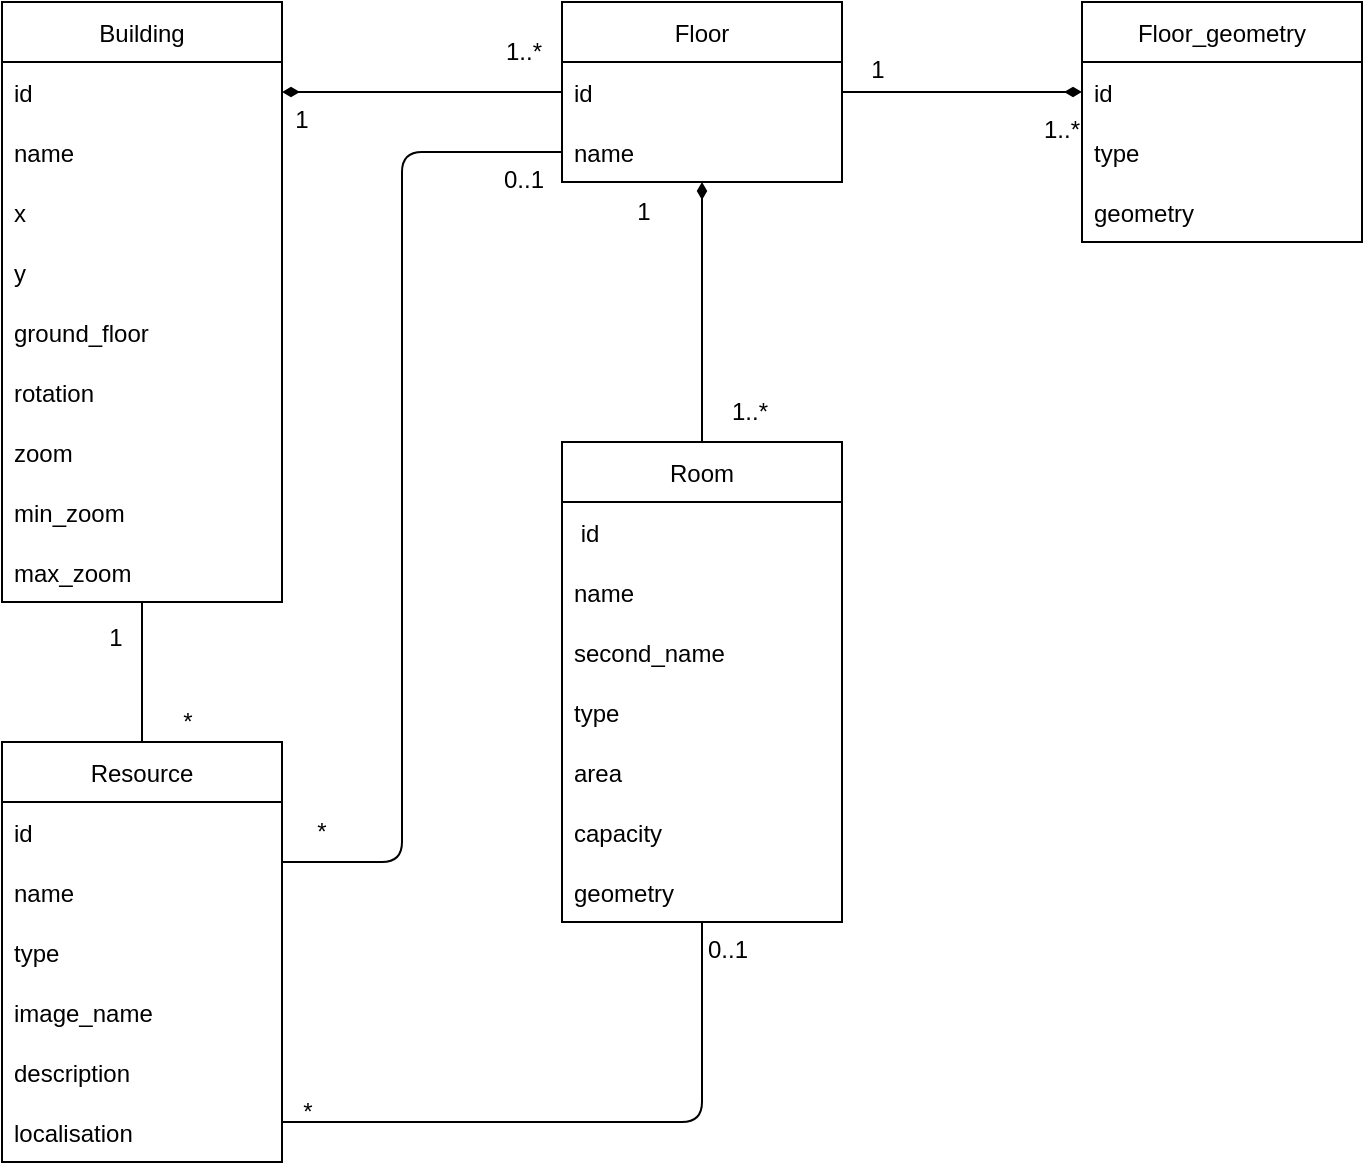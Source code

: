 <mxfile>
    <diagram id="mLManC3IDiFZeJC-ot-j" name="Page-1">
        <mxGraphModel dx="742" dy="579" grid="1" gridSize="10" guides="1" tooltips="1" connect="1" arrows="1" fold="1" page="1" pageScale="1" pageWidth="827" pageHeight="1169" math="0" shadow="0">
            <root>
                <mxCell id="0"/>
                <mxCell id="1" parent="0"/>
                <mxCell id="w0JVK2mcP7X-bMn6_d6o-4" value="Building" style="swimlane;fontStyle=0;childLayout=stackLayout;horizontal=1;startSize=30;horizontalStack=0;resizeParent=1;resizeParentMax=0;resizeLast=0;collapsible=1;marginBottom=0;" parent="1" vertex="1">
                    <mxGeometry x="40" y="40" width="140" height="300" as="geometry"/>
                </mxCell>
                <mxCell id="w0JVK2mcP7X-bMn6_d6o-5" value="id" style="text;strokeColor=none;fillColor=none;align=left;verticalAlign=middle;spacingLeft=4;spacingRight=4;overflow=hidden;points=[[0,0.5],[1,0.5]];portConstraint=eastwest;rotatable=0;" parent="w0JVK2mcP7X-bMn6_d6o-4" vertex="1">
                    <mxGeometry y="30" width="140" height="30" as="geometry"/>
                </mxCell>
                <mxCell id="w0JVK2mcP7X-bMn6_d6o-6" value="name" style="text;strokeColor=none;fillColor=none;align=left;verticalAlign=middle;spacingLeft=4;spacingRight=4;overflow=hidden;points=[[0,0.5],[1,0.5]];portConstraint=eastwest;rotatable=0;" parent="w0JVK2mcP7X-bMn6_d6o-4" vertex="1">
                    <mxGeometry y="60" width="140" height="30" as="geometry"/>
                </mxCell>
                <mxCell id="0_4n8fUpOqAt_K9Vxpt7-4" value="x" style="text;strokeColor=none;fillColor=none;align=left;verticalAlign=middle;spacingLeft=4;spacingRight=4;overflow=hidden;points=[[0,0.5],[1,0.5]];portConstraint=eastwest;rotatable=0;" parent="w0JVK2mcP7X-bMn6_d6o-4" vertex="1">
                    <mxGeometry y="90" width="140" height="30" as="geometry"/>
                </mxCell>
                <mxCell id="ErB69mo7xO42esAof8Vv-1" value="y" style="text;strokeColor=none;fillColor=none;align=left;verticalAlign=middle;spacingLeft=4;spacingRight=4;overflow=hidden;points=[[0,0.5],[1,0.5]];portConstraint=eastwest;rotatable=0;" parent="w0JVK2mcP7X-bMn6_d6o-4" vertex="1">
                    <mxGeometry y="120" width="140" height="30" as="geometry"/>
                </mxCell>
                <mxCell id="ErB69mo7xO42esAof8Vv-2" value="ground_floor" style="text;strokeColor=none;fillColor=none;align=left;verticalAlign=middle;spacingLeft=4;spacingRight=4;overflow=hidden;points=[[0,0.5],[1,0.5]];portConstraint=eastwest;rotatable=0;" parent="w0JVK2mcP7X-bMn6_d6o-4" vertex="1">
                    <mxGeometry y="150" width="140" height="30" as="geometry"/>
                </mxCell>
                <mxCell id="ErB69mo7xO42esAof8Vv-3" value="rotation" style="text;strokeColor=none;fillColor=none;align=left;verticalAlign=middle;spacingLeft=4;spacingRight=4;overflow=hidden;points=[[0,0.5],[1,0.5]];portConstraint=eastwest;rotatable=0;" parent="w0JVK2mcP7X-bMn6_d6o-4" vertex="1">
                    <mxGeometry y="180" width="140" height="30" as="geometry"/>
                </mxCell>
                <mxCell id="ErB69mo7xO42esAof8Vv-4" value="zoom" style="text;strokeColor=none;fillColor=none;align=left;verticalAlign=middle;spacingLeft=4;spacingRight=4;overflow=hidden;points=[[0,0.5],[1,0.5]];portConstraint=eastwest;rotatable=0;" parent="w0JVK2mcP7X-bMn6_d6o-4" vertex="1">
                    <mxGeometry y="210" width="140" height="30" as="geometry"/>
                </mxCell>
                <mxCell id="ErB69mo7xO42esAof8Vv-5" value="min_zoom" style="text;strokeColor=none;fillColor=none;align=left;verticalAlign=middle;spacingLeft=4;spacingRight=4;overflow=hidden;points=[[0,0.5],[1,0.5]];portConstraint=eastwest;rotatable=0;" parent="w0JVK2mcP7X-bMn6_d6o-4" vertex="1">
                    <mxGeometry y="240" width="140" height="30" as="geometry"/>
                </mxCell>
                <mxCell id="ErB69mo7xO42esAof8Vv-6" value="max_zoom" style="text;strokeColor=none;fillColor=none;align=left;verticalAlign=middle;spacingLeft=4;spacingRight=4;overflow=hidden;points=[[0,0.5],[1,0.5]];portConstraint=eastwest;rotatable=0;" parent="w0JVK2mcP7X-bMn6_d6o-4" vertex="1">
                    <mxGeometry y="270" width="140" height="30" as="geometry"/>
                </mxCell>
                <mxCell id="w0JVK2mcP7X-bMn6_d6o-31" style="edgeStyle=orthogonalEdgeStyle;rounded=0;orthogonalLoop=1;jettySize=auto;html=1;endArrow=none;endFill=0;startArrow=diamondThin;startFill=1;" parent="1" source="w0JVK2mcP7X-bMn6_d6o-13" target="w0JVK2mcP7X-bMn6_d6o-19" edge="1">
                    <mxGeometry relative="1" as="geometry">
                        <Array as="points">
                            <mxPoint x="390" y="290"/>
                            <mxPoint x="390" y="290"/>
                        </Array>
                    </mxGeometry>
                </mxCell>
                <mxCell id="w0JVK2mcP7X-bMn6_d6o-13" value="Floor" style="swimlane;fontStyle=0;childLayout=stackLayout;horizontal=1;startSize=30;horizontalStack=0;resizeParent=1;resizeParentMax=0;resizeLast=0;collapsible=1;marginBottom=0;" parent="1" vertex="1">
                    <mxGeometry x="320" y="40" width="140" height="90" as="geometry"/>
                </mxCell>
                <mxCell id="w0JVK2mcP7X-bMn6_d6o-14" value="id" style="text;strokeColor=none;fillColor=none;align=left;verticalAlign=middle;spacingLeft=4;spacingRight=4;overflow=hidden;points=[[0,0.5],[1,0.5]];portConstraint=eastwest;rotatable=0;" parent="w0JVK2mcP7X-bMn6_d6o-13" vertex="1">
                    <mxGeometry y="30" width="140" height="30" as="geometry"/>
                </mxCell>
                <mxCell id="w0JVK2mcP7X-bMn6_d6o-15" value="name" style="text;strokeColor=none;fillColor=none;align=left;verticalAlign=middle;spacingLeft=4;spacingRight=4;overflow=hidden;points=[[0,0.5],[1,0.5]];portConstraint=eastwest;rotatable=0;" parent="w0JVK2mcP7X-bMn6_d6o-13" vertex="1">
                    <mxGeometry y="60" width="140" height="30" as="geometry"/>
                </mxCell>
                <mxCell id="ErB69mo7xO42esAof8Vv-16" style="edgeStyle=orthogonalEdgeStyle;rounded=0;orthogonalLoop=1;jettySize=auto;html=1;startArrow=diamondThin;startFill=1;endArrow=none;endFill=0;" parent="1" source="w0JVK2mcP7X-bMn6_d6o-16" target="w0JVK2mcP7X-bMn6_d6o-13" edge="1">
                    <mxGeometry relative="1" as="geometry">
                        <Array as="points">
                            <mxPoint x="570" y="85"/>
                            <mxPoint x="570" y="85"/>
                        </Array>
                    </mxGeometry>
                </mxCell>
                <mxCell id="w0JVK2mcP7X-bMn6_d6o-16" value="Floor_geometry" style="swimlane;fontStyle=0;childLayout=stackLayout;horizontal=1;startSize=30;horizontalStack=0;resizeParent=1;resizeParentMax=0;resizeLast=0;collapsible=1;marginBottom=0;" parent="1" vertex="1">
                    <mxGeometry x="580" y="40" width="140" height="120" as="geometry"/>
                </mxCell>
                <mxCell id="w0JVK2mcP7X-bMn6_d6o-17" value="id" style="text;strokeColor=none;fillColor=none;align=left;verticalAlign=middle;spacingLeft=4;spacingRight=4;overflow=hidden;points=[[0,0.5],[1,0.5]];portConstraint=eastwest;rotatable=0;" parent="w0JVK2mcP7X-bMn6_d6o-16" vertex="1">
                    <mxGeometry y="30" width="140" height="30" as="geometry"/>
                </mxCell>
                <mxCell id="w0JVK2mcP7X-bMn6_d6o-18" value="type" style="text;strokeColor=none;fillColor=none;align=left;verticalAlign=middle;spacingLeft=4;spacingRight=4;overflow=hidden;points=[[0,0.5],[1,0.5]];portConstraint=eastwest;rotatable=0;" parent="w0JVK2mcP7X-bMn6_d6o-16" vertex="1">
                    <mxGeometry y="60" width="140" height="30" as="geometry"/>
                </mxCell>
                <mxCell id="mL23Q_bN_7gDfrueUM8J-1" value="geometry" style="text;strokeColor=none;fillColor=none;align=left;verticalAlign=middle;spacingLeft=4;spacingRight=4;overflow=hidden;points=[[0,0.5],[1,0.5]];portConstraint=eastwest;rotatable=0;" parent="w0JVK2mcP7X-bMn6_d6o-16" vertex="1">
                    <mxGeometry y="90" width="140" height="30" as="geometry"/>
                </mxCell>
                <mxCell id="w0JVK2mcP7X-bMn6_d6o-19" value="Room" style="swimlane;fontStyle=0;childLayout=stackLayout;horizontal=1;startSize=30;horizontalStack=0;resizeParent=1;resizeParentMax=0;resizeLast=0;collapsible=1;marginBottom=0;" parent="1" vertex="1">
                    <mxGeometry x="320" y="260" width="140" height="240" as="geometry"/>
                </mxCell>
                <mxCell id="w0JVK2mcP7X-bMn6_d6o-20" value=" id" style="text;strokeColor=none;fillColor=none;align=left;verticalAlign=middle;spacingLeft=4;spacingRight=4;overflow=hidden;points=[[0,0.5],[1,0.5]];portConstraint=eastwest;rotatable=0;" parent="w0JVK2mcP7X-bMn6_d6o-19" vertex="1">
                    <mxGeometry y="30" width="140" height="30" as="geometry"/>
                </mxCell>
                <mxCell id="w0JVK2mcP7X-bMn6_d6o-21" value="name" style="text;strokeColor=none;fillColor=none;align=left;verticalAlign=middle;spacingLeft=4;spacingRight=4;overflow=hidden;points=[[0,0.5],[1,0.5]];portConstraint=eastwest;rotatable=0;" parent="w0JVK2mcP7X-bMn6_d6o-19" vertex="1">
                    <mxGeometry y="60" width="140" height="30" as="geometry"/>
                </mxCell>
                <mxCell id="10" value="second_name" style="text;strokeColor=none;fillColor=none;align=left;verticalAlign=middle;spacingLeft=4;spacingRight=4;overflow=hidden;points=[[0,0.5],[1,0.5]];portConstraint=eastwest;rotatable=0;" vertex="1" parent="w0JVK2mcP7X-bMn6_d6o-19">
                    <mxGeometry y="90" width="140" height="30" as="geometry"/>
                </mxCell>
                <mxCell id="0_4n8fUpOqAt_K9Vxpt7-1" value="type" style="text;strokeColor=none;fillColor=none;align=left;verticalAlign=middle;spacingLeft=4;spacingRight=4;overflow=hidden;points=[[0,0.5],[1,0.5]];portConstraint=eastwest;rotatable=0;" parent="w0JVK2mcP7X-bMn6_d6o-19" vertex="1">
                    <mxGeometry y="120" width="140" height="30" as="geometry"/>
                </mxCell>
                <mxCell id="w0JVK2mcP7X-bMn6_d6o-40" value="area" style="text;strokeColor=none;fillColor=none;align=left;verticalAlign=middle;spacingLeft=4;spacingRight=4;overflow=hidden;points=[[0,0.5],[1,0.5]];portConstraint=eastwest;rotatable=0;" parent="w0JVK2mcP7X-bMn6_d6o-19" vertex="1">
                    <mxGeometry y="150" width="140" height="30" as="geometry"/>
                </mxCell>
                <mxCell id="17" value="capacity" style="text;strokeColor=none;fillColor=none;align=left;verticalAlign=middle;spacingLeft=4;spacingRight=4;overflow=hidden;points=[[0,0.5],[1,0.5]];portConstraint=eastwest;rotatable=0;" vertex="1" parent="w0JVK2mcP7X-bMn6_d6o-19">
                    <mxGeometry y="180" width="140" height="30" as="geometry"/>
                </mxCell>
                <mxCell id="0_4n8fUpOqAt_K9Vxpt7-2" value="geometry" style="text;strokeColor=none;fillColor=none;align=left;verticalAlign=middle;spacingLeft=4;spacingRight=4;overflow=hidden;points=[[0,0.5],[1,0.5]];portConstraint=eastwest;rotatable=0;" parent="w0JVK2mcP7X-bMn6_d6o-19" vertex="1">
                    <mxGeometry y="210" width="140" height="30" as="geometry"/>
                </mxCell>
                <mxCell id="w0JVK2mcP7X-bMn6_d6o-33" value="1..*" style="text;html=1;strokeColor=none;fillColor=none;align=center;verticalAlign=middle;whiteSpace=wrap;rounded=0;" parent="1" vertex="1">
                    <mxGeometry x="271" y="50" width="60" height="30" as="geometry"/>
                </mxCell>
                <mxCell id="w0JVK2mcP7X-bMn6_d6o-34" value="1" style="text;html=1;strokeColor=none;fillColor=none;align=center;verticalAlign=middle;whiteSpace=wrap;rounded=0;" parent="1" vertex="1">
                    <mxGeometry x="160" y="84" width="60" height="30" as="geometry"/>
                </mxCell>
                <mxCell id="w0JVK2mcP7X-bMn6_d6o-35" value="1..*" style="text;html=1;strokeColor=none;fillColor=none;align=center;verticalAlign=middle;whiteSpace=wrap;rounded=0;" parent="1" vertex="1">
                    <mxGeometry x="384" y="230" width="60" height="30" as="geometry"/>
                </mxCell>
                <mxCell id="6" style="edgeStyle=none;html=1;endArrow=none;endFill=0;" edge="1" parent="1" source="w0JVK2mcP7X-bMn6_d6o-42" target="ErB69mo7xO42esAof8Vv-6">
                    <mxGeometry relative="1" as="geometry"/>
                </mxCell>
                <mxCell id="7" style="edgeStyle=orthogonalEdgeStyle;html=1;entryX=0;entryY=0.5;entryDx=0;entryDy=0;endArrow=none;endFill=0;" edge="1" parent="1" source="w0JVK2mcP7X-bMn6_d6o-42" target="w0JVK2mcP7X-bMn6_d6o-15">
                    <mxGeometry relative="1" as="geometry">
                        <Array as="points">
                            <mxPoint x="240" y="470"/>
                            <mxPoint x="240" y="115"/>
                        </Array>
                    </mxGeometry>
                </mxCell>
                <mxCell id="9" style="edgeStyle=orthogonalEdgeStyle;html=1;endArrow=none;endFill=0;" edge="1" parent="1" source="w0JVK2mcP7X-bMn6_d6o-42" target="w0JVK2mcP7X-bMn6_d6o-19">
                    <mxGeometry relative="1" as="geometry">
                        <Array as="points">
                            <mxPoint x="390" y="600"/>
                        </Array>
                    </mxGeometry>
                </mxCell>
                <mxCell id="w0JVK2mcP7X-bMn6_d6o-42" value="Resource" style="swimlane;fontStyle=0;childLayout=stackLayout;horizontal=1;startSize=30;horizontalStack=0;resizeParent=1;resizeParentMax=0;resizeLast=0;collapsible=1;marginBottom=0;" parent="1" vertex="1">
                    <mxGeometry x="40" y="410" width="140" height="210" as="geometry"/>
                </mxCell>
                <mxCell id="w0JVK2mcP7X-bMn6_d6o-43" value="id" style="text;strokeColor=none;fillColor=none;align=left;verticalAlign=middle;spacingLeft=4;spacingRight=4;overflow=hidden;points=[[0,0.5],[1,0.5]];portConstraint=eastwest;rotatable=0;" parent="w0JVK2mcP7X-bMn6_d6o-42" vertex="1">
                    <mxGeometry y="30" width="140" height="30" as="geometry"/>
                </mxCell>
                <mxCell id="w0JVK2mcP7X-bMn6_d6o-44" value="name" style="text;strokeColor=none;fillColor=none;align=left;verticalAlign=middle;spacingLeft=4;spacingRight=4;overflow=hidden;points=[[0,0.5],[1,0.5]];portConstraint=eastwest;rotatable=0;" parent="w0JVK2mcP7X-bMn6_d6o-42" vertex="1">
                    <mxGeometry y="60" width="140" height="30" as="geometry"/>
                </mxCell>
                <mxCell id="ErB69mo7xO42esAof8Vv-7" value="type" style="text;strokeColor=none;fillColor=none;align=left;verticalAlign=middle;spacingLeft=4;spacingRight=4;overflow=hidden;points=[[0,0.5],[1,0.5]];portConstraint=eastwest;rotatable=0;" parent="w0JVK2mcP7X-bMn6_d6o-42" vertex="1">
                    <mxGeometry y="90" width="140" height="30" as="geometry"/>
                </mxCell>
                <mxCell id="ErB69mo7xO42esAof8Vv-9" value="image_name" style="text;strokeColor=none;fillColor=none;align=left;verticalAlign=middle;spacingLeft=4;spacingRight=4;overflow=hidden;points=[[0,0.5],[1,0.5]];portConstraint=eastwest;rotatable=0;" parent="w0JVK2mcP7X-bMn6_d6o-42" vertex="1">
                    <mxGeometry y="120" width="140" height="30" as="geometry"/>
                </mxCell>
                <mxCell id="ErB69mo7xO42esAof8Vv-8" value="description" style="text;strokeColor=none;fillColor=none;align=left;verticalAlign=middle;spacingLeft=4;spacingRight=4;overflow=hidden;points=[[0,0.5],[1,0.5]];portConstraint=eastwest;rotatable=0;" parent="w0JVK2mcP7X-bMn6_d6o-42" vertex="1">
                    <mxGeometry y="150" width="140" height="30" as="geometry"/>
                </mxCell>
                <mxCell id="CDHDeWr3CpdagK4c40Jv-1" value="localisation" style="text;strokeColor=none;fillColor=none;align=left;verticalAlign=middle;spacingLeft=4;spacingRight=4;overflow=hidden;points=[[0,0.5],[1,0.5]];portConstraint=eastwest;rotatable=0;" parent="w0JVK2mcP7X-bMn6_d6o-42" vertex="1">
                    <mxGeometry y="180" width="140" height="30" as="geometry"/>
                </mxCell>
                <mxCell id="0_4n8fUpOqAt_K9Vxpt7-13" value="1..*" style="text;html=1;strokeColor=none;fillColor=none;align=center;verticalAlign=middle;whiteSpace=wrap;rounded=0;" parent="1" vertex="1">
                    <mxGeometry x="540" y="89" width="60" height="30" as="geometry"/>
                </mxCell>
                <mxCell id="0_4n8fUpOqAt_K9Vxpt7-14" value="1" style="text;html=1;strokeColor=none;fillColor=none;align=center;verticalAlign=middle;whiteSpace=wrap;rounded=0;" parent="1" vertex="1">
                    <mxGeometry x="331" y="130" width="60" height="30" as="geometry"/>
                </mxCell>
                <mxCell id="ErB69mo7xO42esAof8Vv-10" style="edgeStyle=orthogonalEdgeStyle;rounded=0;orthogonalLoop=1;jettySize=auto;html=1;startArrow=diamondThin;startFill=1;endArrow=none;endFill=0;" parent="1" source="w0JVK2mcP7X-bMn6_d6o-5" target="w0JVK2mcP7X-bMn6_d6o-14" edge="1">
                    <mxGeometry relative="1" as="geometry"/>
                </mxCell>
                <mxCell id="ErB69mo7xO42esAof8Vv-12" value="1" style="text;html=1;strokeColor=none;fillColor=none;align=center;verticalAlign=middle;whiteSpace=wrap;rounded=0;" parent="1" vertex="1">
                    <mxGeometry x="448" y="59" width="60" height="30" as="geometry"/>
                </mxCell>
                <mxCell id="11" value="*" style="text;html=1;strokeColor=none;fillColor=none;align=center;verticalAlign=middle;whiteSpace=wrap;rounded=0;" vertex="1" parent="1">
                    <mxGeometry x="170" y="440" width="60" height="30" as="geometry"/>
                </mxCell>
                <mxCell id="12" value="*" style="text;html=1;strokeColor=none;fillColor=none;align=center;verticalAlign=middle;whiteSpace=wrap;rounded=0;" vertex="1" parent="1">
                    <mxGeometry x="103" y="385" width="60" height="30" as="geometry"/>
                </mxCell>
                <mxCell id="13" value="1" style="text;html=1;strokeColor=none;fillColor=none;align=center;verticalAlign=middle;whiteSpace=wrap;rounded=0;" vertex="1" parent="1">
                    <mxGeometry x="67" y="343" width="60" height="30" as="geometry"/>
                </mxCell>
                <mxCell id="14" value="0..1" style="text;html=1;strokeColor=none;fillColor=none;align=center;verticalAlign=middle;whiteSpace=wrap;rounded=0;" vertex="1" parent="1">
                    <mxGeometry x="271" y="114" width="60" height="30" as="geometry"/>
                </mxCell>
                <mxCell id="15" value="0..1" style="text;html=1;strokeColor=none;fillColor=none;align=center;verticalAlign=middle;whiteSpace=wrap;rounded=0;" vertex="1" parent="1">
                    <mxGeometry x="373" y="499" width="60" height="30" as="geometry"/>
                </mxCell>
                <mxCell id="16" value="*" style="text;html=1;strokeColor=none;fillColor=none;align=center;verticalAlign=middle;whiteSpace=wrap;rounded=0;" vertex="1" parent="1">
                    <mxGeometry x="163" y="580" width="60" height="30" as="geometry"/>
                </mxCell>
            </root>
        </mxGraphModel>
    </diagram>
</mxfile>